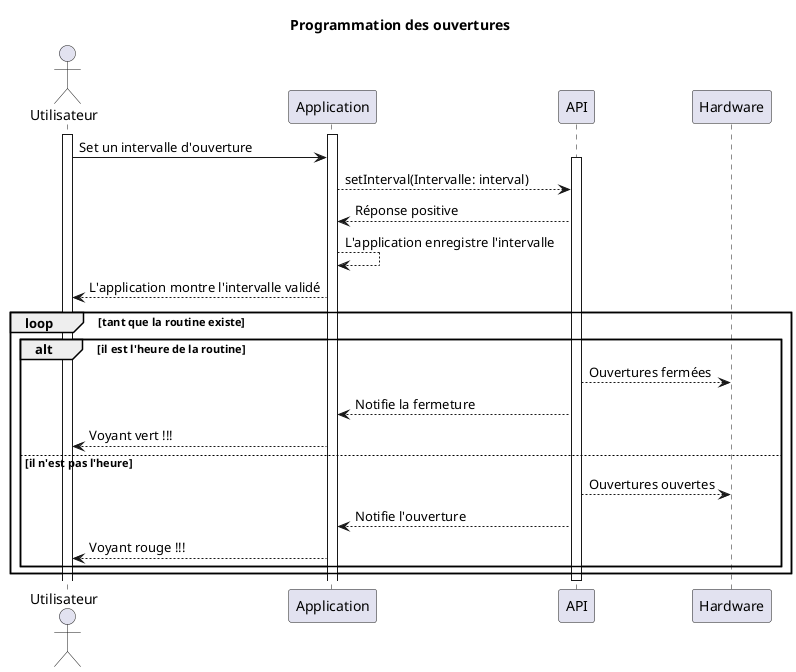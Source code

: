 @startuml

title Programmation des ouvertures

actor Utilisateur

activate Utilisateur
activate Application
participant API
participant Hardware

Utilisateur -> Application: Set un intervalle d'ouverture


activate API
Application --> API: setInterval(Intervalle: interval)
API --> Application: Réponse positive

Application --> Application: L'application enregistre l'intervalle
Application --> Utilisateur: L'application montre l'intervalle validé

loop tant que la routine existe
    alt il est l'heure de la routine
        API --> Hardware: Ouvertures fermées
        API --> Application: Notifie la fermeture
        Application --> Utilisateur: Voyant vert !!!
    else il n'est pas l'heure
        API --> Hardware: Ouvertures ouvertes
        API --> Application: Notifie l'ouverture
        Application --> Utilisateur: Voyant rouge !!!
    end
end

deactivate API

@enduml

